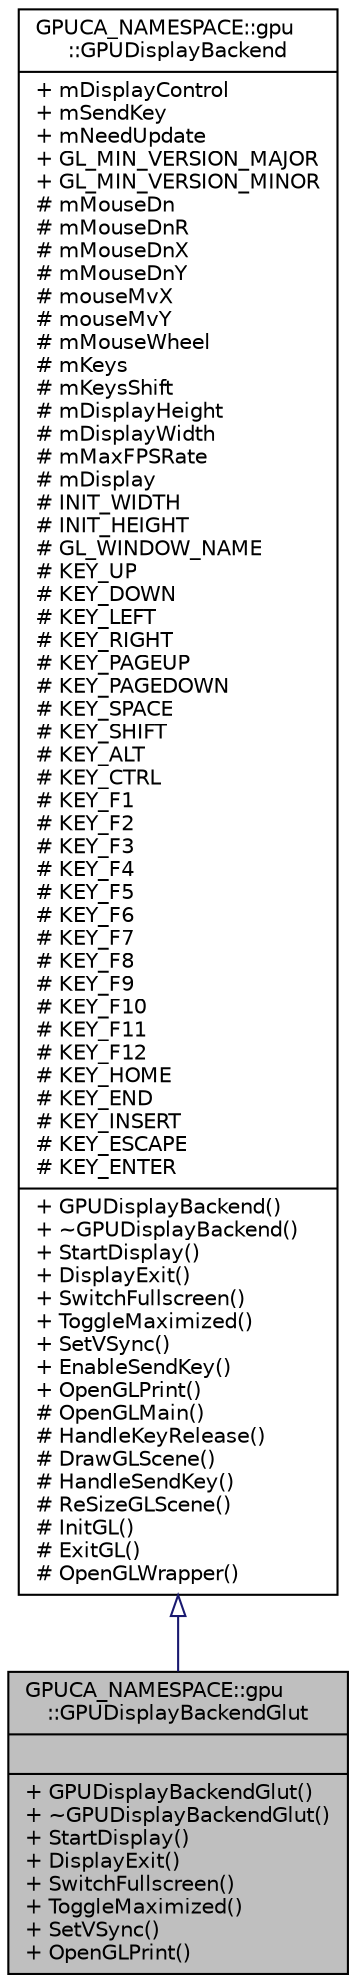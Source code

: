 digraph "GPUCA_NAMESPACE::gpu::GPUDisplayBackendGlut"
{
 // INTERACTIVE_SVG=YES
  bgcolor="transparent";
  edge [fontname="Helvetica",fontsize="10",labelfontname="Helvetica",labelfontsize="10"];
  node [fontname="Helvetica",fontsize="10",shape=record];
  Node0 [label="{GPUCA_NAMESPACE::gpu\l::GPUDisplayBackendGlut\n||+ GPUDisplayBackendGlut()\l+ ~GPUDisplayBackendGlut()\l+ StartDisplay()\l+ DisplayExit()\l+ SwitchFullscreen()\l+ ToggleMaximized()\l+ SetVSync()\l+ OpenGLPrint()\l}",height=0.2,width=0.4,color="black", fillcolor="grey75", style="filled", fontcolor="black"];
  Node1 -> Node0 [dir="back",color="midnightblue",fontsize="10",style="solid",arrowtail="onormal",fontname="Helvetica"];
  Node1 [label="{GPUCA_NAMESPACE::gpu\l::GPUDisplayBackend\n|+ mDisplayControl\l+ mSendKey\l+ mNeedUpdate\l+ GL_MIN_VERSION_MAJOR\l+ GL_MIN_VERSION_MINOR\l# mMouseDn\l# mMouseDnR\l# mMouseDnX\l# mMouseDnY\l# mouseMvX\l# mouseMvY\l# mMouseWheel\l# mKeys\l# mKeysShift\l# mDisplayHeight\l# mDisplayWidth\l# mMaxFPSRate\l# mDisplay\l# INIT_WIDTH\l# INIT_HEIGHT\l# GL_WINDOW_NAME\l# KEY_UP\l# KEY_DOWN\l# KEY_LEFT\l# KEY_RIGHT\l# KEY_PAGEUP\l# KEY_PAGEDOWN\l# KEY_SPACE\l# KEY_SHIFT\l# KEY_ALT\l# KEY_CTRL\l# KEY_F1\l# KEY_F2\l# KEY_F3\l# KEY_F4\l# KEY_F5\l# KEY_F6\l# KEY_F7\l# KEY_F8\l# KEY_F9\l# KEY_F10\l# KEY_F11\l# KEY_F12\l# KEY_HOME\l# KEY_END\l# KEY_INSERT\l# KEY_ESCAPE\l# KEY_ENTER\l|+ GPUDisplayBackend()\l+ ~GPUDisplayBackend()\l+ StartDisplay()\l+ DisplayExit()\l+ SwitchFullscreen()\l+ ToggleMaximized()\l+ SetVSync()\l+ EnableSendKey()\l+ OpenGLPrint()\l# OpenGLMain()\l# HandleKeyRelease()\l# DrawGLScene()\l# HandleSendKey()\l# ReSizeGLScene()\l# InitGL()\l# ExitGL()\l# OpenGLWrapper()\l}",height=0.2,width=0.4,color="black",URL="$d6/d42/classGPUCA__NAMESPACE_1_1gpu_1_1GPUDisplayBackend.html"];
}
